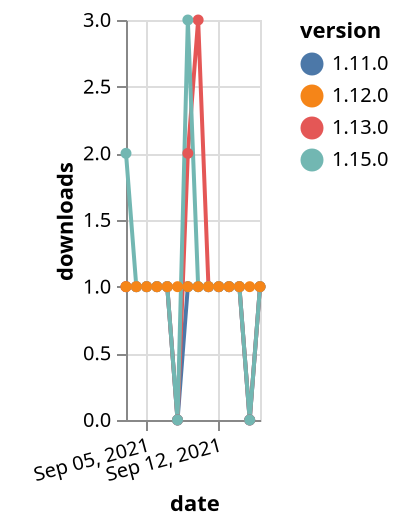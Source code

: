 {"$schema": "https://vega.github.io/schema/vega-lite/v5.json", "description": "A simple bar chart with embedded data.", "data": {"values": [{"date": "2021-09-03", "total": 211, "delta": 1, "version": "1.11.0"}, {"date": "2021-09-04", "total": 212, "delta": 1, "version": "1.11.0"}, {"date": "2021-09-05", "total": 213, "delta": 1, "version": "1.11.0"}, {"date": "2021-09-06", "total": 214, "delta": 1, "version": "1.11.0"}, {"date": "2021-09-07", "total": 215, "delta": 1, "version": "1.11.0"}, {"date": "2021-09-08", "total": 215, "delta": 0, "version": "1.11.0"}, {"date": "2021-09-09", "total": 216, "delta": 1, "version": "1.11.0"}, {"date": "2021-09-10", "total": 217, "delta": 1, "version": "1.11.0"}, {"date": "2021-09-11", "total": 218, "delta": 1, "version": "1.11.0"}, {"date": "2021-09-12", "total": 219, "delta": 1, "version": "1.11.0"}, {"date": "2021-09-13", "total": 220, "delta": 1, "version": "1.11.0"}, {"date": "2021-09-14", "total": 221, "delta": 1, "version": "1.11.0"}, {"date": "2021-09-15", "total": 221, "delta": 0, "version": "1.11.0"}, {"date": "2021-09-16", "total": 222, "delta": 1, "version": "1.11.0"}, {"date": "2021-09-03", "total": 293, "delta": 1, "version": "1.13.0"}, {"date": "2021-09-04", "total": 294, "delta": 1, "version": "1.13.0"}, {"date": "2021-09-05", "total": 295, "delta": 1, "version": "1.13.0"}, {"date": "2021-09-06", "total": 296, "delta": 1, "version": "1.13.0"}, {"date": "2021-09-07", "total": 297, "delta": 1, "version": "1.13.0"}, {"date": "2021-09-08", "total": 297, "delta": 0, "version": "1.13.0"}, {"date": "2021-09-09", "total": 299, "delta": 2, "version": "1.13.0"}, {"date": "2021-09-10", "total": 302, "delta": 3, "version": "1.13.0"}, {"date": "2021-09-11", "total": 303, "delta": 1, "version": "1.13.0"}, {"date": "2021-09-12", "total": 304, "delta": 1, "version": "1.13.0"}, {"date": "2021-09-13", "total": 305, "delta": 1, "version": "1.13.0"}, {"date": "2021-09-14", "total": 306, "delta": 1, "version": "1.13.0"}, {"date": "2021-09-15", "total": 306, "delta": 0, "version": "1.13.0"}, {"date": "2021-09-16", "total": 307, "delta": 1, "version": "1.13.0"}, {"date": "2021-09-03", "total": 113, "delta": 2, "version": "1.15.0"}, {"date": "2021-09-04", "total": 114, "delta": 1, "version": "1.15.0"}, {"date": "2021-09-05", "total": 115, "delta": 1, "version": "1.15.0"}, {"date": "2021-09-06", "total": 116, "delta": 1, "version": "1.15.0"}, {"date": "2021-09-07", "total": 117, "delta": 1, "version": "1.15.0"}, {"date": "2021-09-08", "total": 117, "delta": 0, "version": "1.15.0"}, {"date": "2021-09-09", "total": 120, "delta": 3, "version": "1.15.0"}, {"date": "2021-09-10", "total": 121, "delta": 1, "version": "1.15.0"}, {"date": "2021-09-11", "total": 122, "delta": 1, "version": "1.15.0"}, {"date": "2021-09-12", "total": 123, "delta": 1, "version": "1.15.0"}, {"date": "2021-09-13", "total": 124, "delta": 1, "version": "1.15.0"}, {"date": "2021-09-14", "total": 125, "delta": 1, "version": "1.15.0"}, {"date": "2021-09-15", "total": 125, "delta": 0, "version": "1.15.0"}, {"date": "2021-09-16", "total": 126, "delta": 1, "version": "1.15.0"}, {"date": "2021-09-03", "total": 174, "delta": 1, "version": "1.12.0"}, {"date": "2021-09-04", "total": 175, "delta": 1, "version": "1.12.0"}, {"date": "2021-09-05", "total": 176, "delta": 1, "version": "1.12.0"}, {"date": "2021-09-06", "total": 177, "delta": 1, "version": "1.12.0"}, {"date": "2021-09-07", "total": 178, "delta": 1, "version": "1.12.0"}, {"date": "2021-09-08", "total": 179, "delta": 1, "version": "1.12.0"}, {"date": "2021-09-09", "total": 180, "delta": 1, "version": "1.12.0"}, {"date": "2021-09-10", "total": 181, "delta": 1, "version": "1.12.0"}, {"date": "2021-09-11", "total": 182, "delta": 1, "version": "1.12.0"}, {"date": "2021-09-12", "total": 183, "delta": 1, "version": "1.12.0"}, {"date": "2021-09-13", "total": 184, "delta": 1, "version": "1.12.0"}, {"date": "2021-09-14", "total": 185, "delta": 1, "version": "1.12.0"}, {"date": "2021-09-15", "total": 186, "delta": 1, "version": "1.12.0"}, {"date": "2021-09-16", "total": 187, "delta": 1, "version": "1.12.0"}]}, "width": "container", "mark": {"type": "line", "point": {"filled": true}}, "encoding": {"x": {"field": "date", "type": "temporal", "timeUnit": "yearmonthdate", "title": "date", "axis": {"labelAngle": -15}}, "y": {"field": "delta", "type": "quantitative", "title": "downloads"}, "color": {"field": "version", "type": "nominal"}, "tooltip": {"field": "delta"}}}